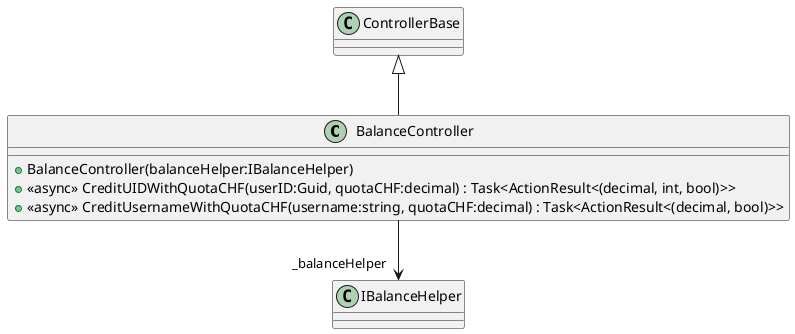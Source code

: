 @startuml
class BalanceController {
    + BalanceController(balanceHelper:IBalanceHelper)
    + <<async>> CreditUIDWithQuotaCHF(userID:Guid, quotaCHF:decimal) : Task<ActionResult<(decimal, int, bool)>>
    + <<async>> CreditUsernameWithQuotaCHF(username:string, quotaCHF:decimal) : Task<ActionResult<(decimal, bool)>>
}
ControllerBase <|-- BalanceController
BalanceController --> "_balanceHelper" IBalanceHelper
@enduml
